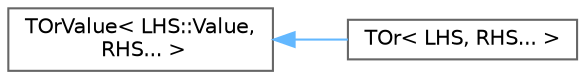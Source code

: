 digraph "Graphical Class Hierarchy"
{
 // INTERACTIVE_SVG=YES
 // LATEX_PDF_SIZE
  bgcolor="transparent";
  edge [fontname=Helvetica,fontsize=10,labelfontname=Helvetica,labelfontsize=10];
  node [fontname=Helvetica,fontsize=10,shape=box,height=0.2,width=0.4];
  rankdir="LR";
  Node0 [id="Node000000",label="TOrValue\< LHS::Value,\l RHS... \>",height=0.2,width=0.4,color="grey40", fillcolor="white", style="filled",URL="$db/dfd/structTOrValue.html",tooltip=" "];
  Node0 -> Node1 [id="edge8309_Node000000_Node000001",dir="back",color="steelblue1",style="solid",tooltip=" "];
  Node1 [id="Node000001",label="TOr\< LHS, RHS... \>",height=0.2,width=0.4,color="grey40", fillcolor="white", style="filled",URL="$d4/df7/structTOr_3_01LHS_00_01RHS_8_8_8_01_4.html",tooltip=" "];
}
